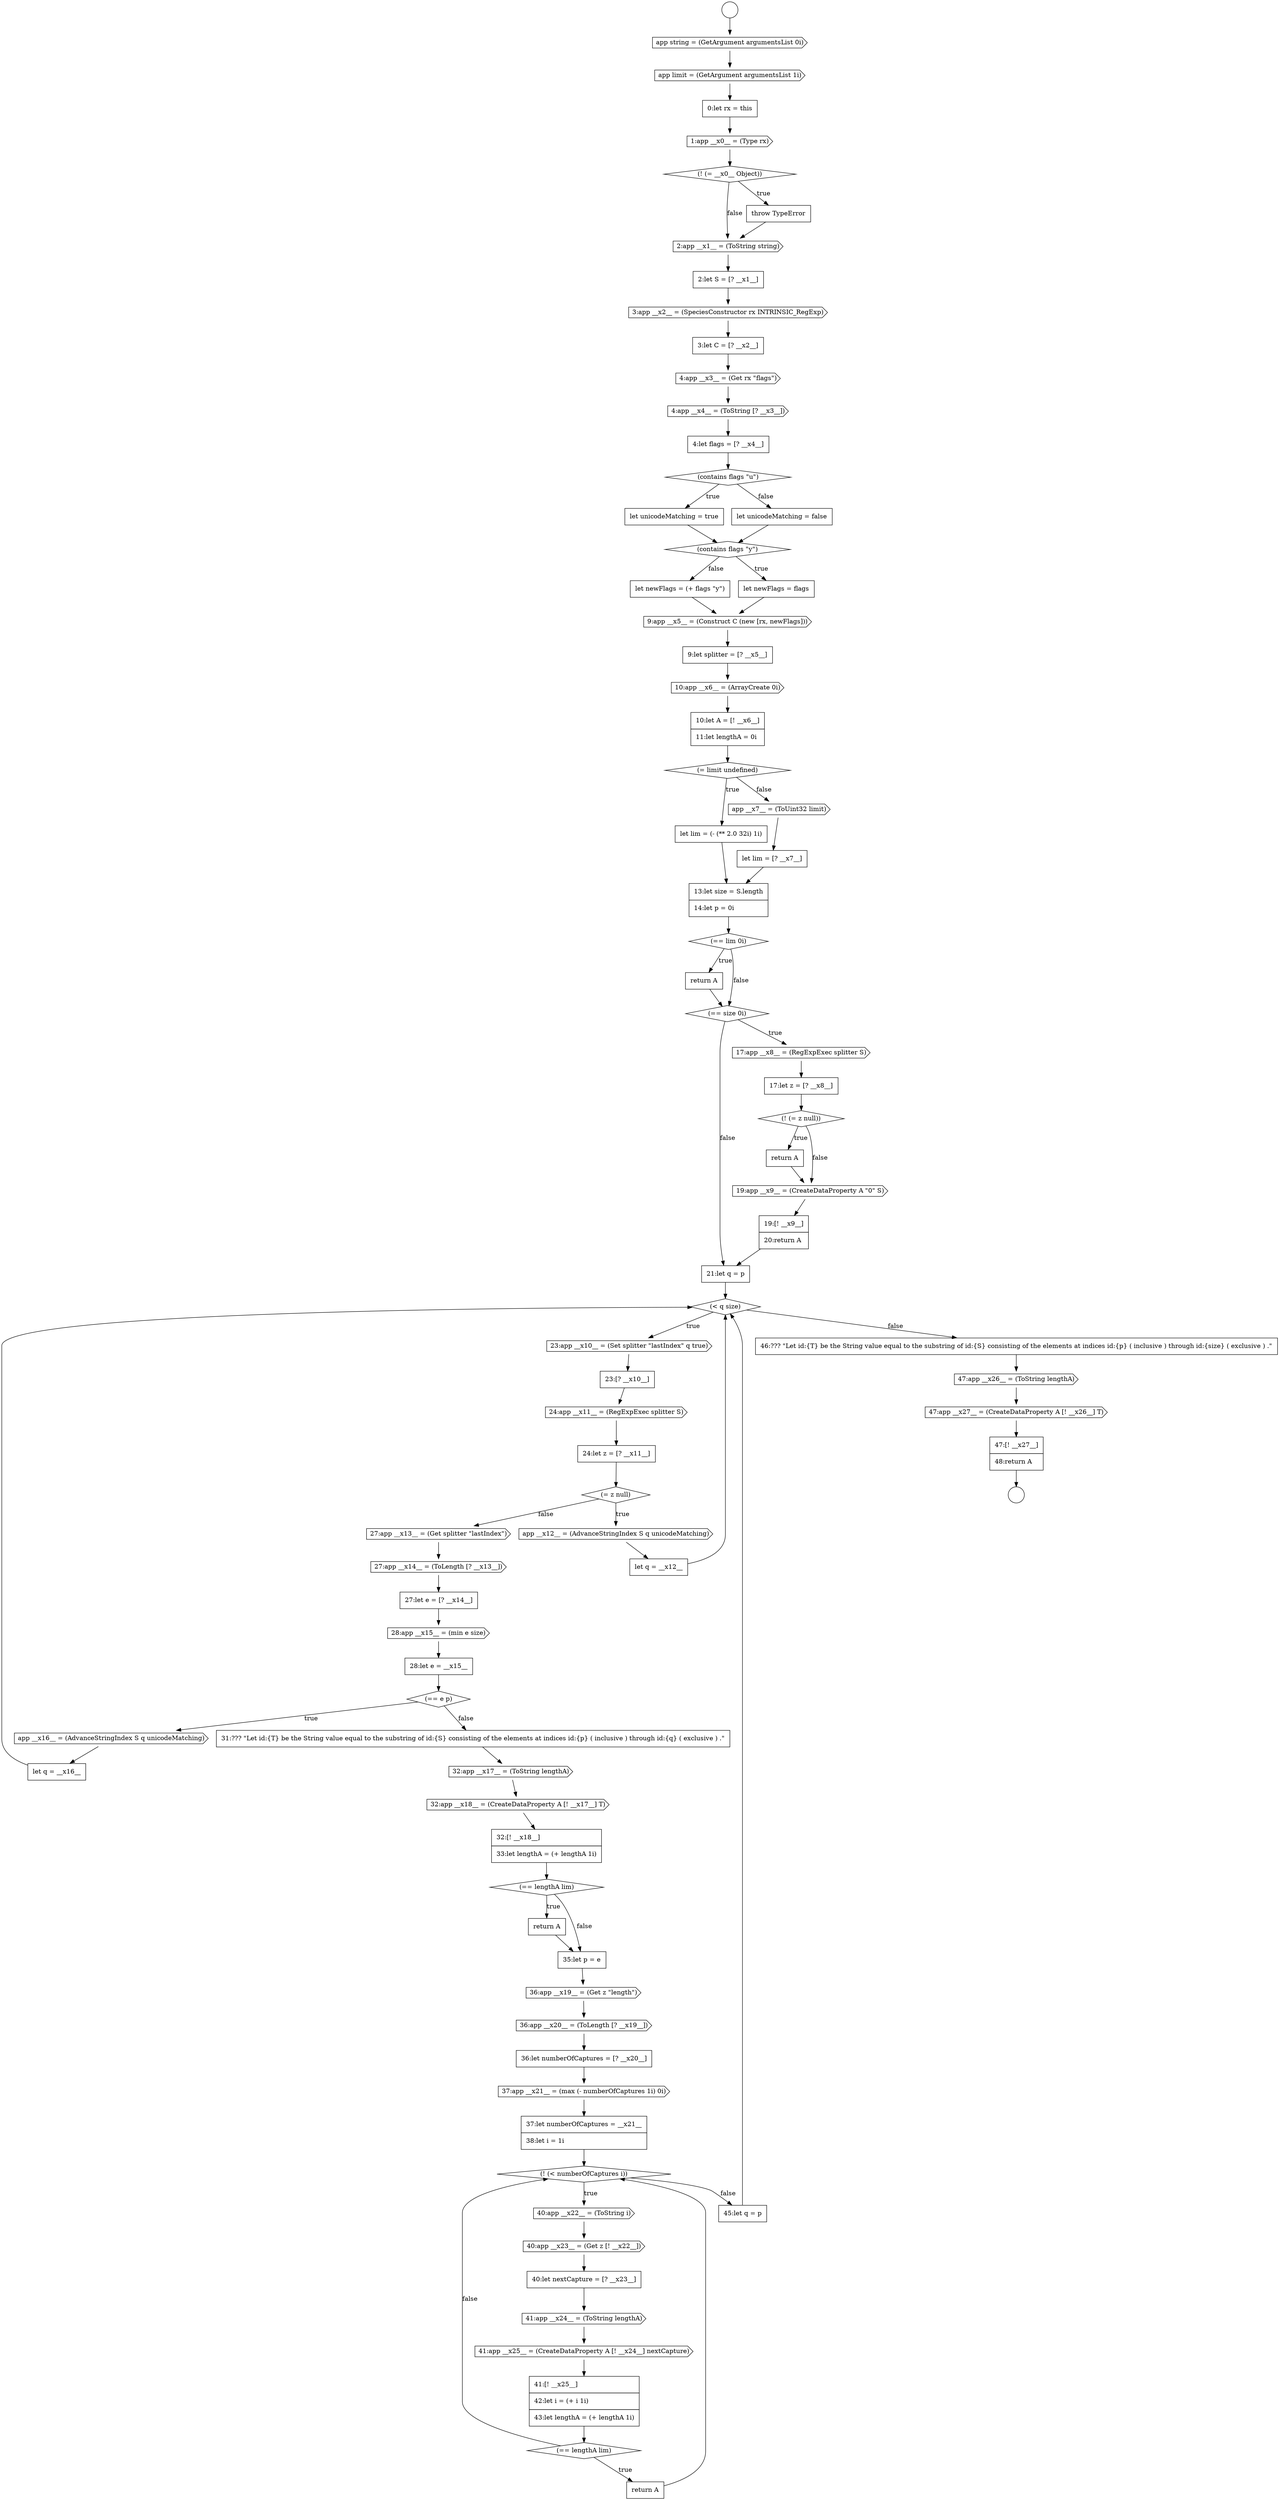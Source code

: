 digraph {
  node14205 [shape=diamond, label=<<font color="black">(= limit undefined)</font>> color="black" fillcolor="white" style=filled]
  node14184 [shape=none, margin=0, label=<<font color="black">
    <table border="0" cellborder="1" cellspacing="0" cellpadding="10">
      <tr><td align="left">0:let rx = this</td></tr>
    </table>
  </font>> color="black" fillcolor="white" style=filled]
  node14244 [shape=cds, label=<<font color="black">36:app __x20__ = (ToLength [? __x19__])</font>> color="black" fillcolor="white" style=filled]
  node14247 [shape=none, margin=0, label=<<font color="black">
    <table border="0" cellborder="1" cellspacing="0" cellpadding="10">
      <tr><td align="left">37:let numberOfCaptures = __x21__</td></tr>
      <tr><td align="left">38:let i = 1i</td></tr>
    </table>
  </font>> color="black" fillcolor="white" style=filled]
  node14221 [shape=cds, label=<<font color="black">23:app __x10__ = (Set splitter &quot;lastIndex&quot; q true)</font>> color="black" fillcolor="white" style=filled]
  node14220 [shape=diamond, label=<<font color="black">(&lt; q size)</font>> color="black" fillcolor="white" style=filled]
  node14181 [shape=circle label=" " color="black" fillcolor="white" style=filled]
  node14235 [shape=none, margin=0, label=<<font color="black">
    <table border="0" cellborder="1" cellspacing="0" cellpadding="10">
      <tr><td align="left">let q = __x16__</td></tr>
    </table>
  </font>> color="black" fillcolor="white" style=filled]
  node14241 [shape=none, margin=0, label=<<font color="black">
    <table border="0" cellborder="1" cellspacing="0" cellpadding="10">
      <tr><td align="left">return A</td></tr>
    </table>
  </font>> color="black" fillcolor="white" style=filled]
  node14200 [shape=none, margin=0, label=<<font color="black">
    <table border="0" cellborder="1" cellspacing="0" cellpadding="10">
      <tr><td align="left">let newFlags = (+ flags &quot;y&quot;)</td></tr>
    </table>
  </font>> color="black" fillcolor="white" style=filled]
  node14203 [shape=cds, label=<<font color="black">10:app __x6__ = (ArrayCreate 0i)</font>> color="black" fillcolor="white" style=filled]
  node14188 [shape=cds, label=<<font color="black">2:app __x1__ = (ToString string)</font>> color="black" fillcolor="white" style=filled]
  node14245 [shape=none, margin=0, label=<<font color="black">
    <table border="0" cellborder="1" cellspacing="0" cellpadding="10">
      <tr><td align="left">36:let numberOfCaptures = [? __x20__]</td></tr>
    </table>
  </font>> color="black" fillcolor="white" style=filled]
  node14213 [shape=cds, label=<<font color="black">17:app __x8__ = (RegExpExec splitter S)</font>> color="black" fillcolor="white" style=filled]
  node14192 [shape=cds, label=<<font color="black">4:app __x3__ = (Get rx &quot;flags&quot;)</font>> color="black" fillcolor="white" style=filled]
  node14260 [shape=cds, label=<<font color="black">47:app __x27__ = (CreateDataProperty A [! __x26__] T)</font>> color="black" fillcolor="white" style=filled]
  node14228 [shape=cds, label=<<font color="black">27:app __x13__ = (Get splitter &quot;lastIndex&quot;)</font>> color="black" fillcolor="white" style=filled]
  node14238 [shape=cds, label=<<font color="black">32:app __x18__ = (CreateDataProperty A [! __x17__] T)</font>> color="black" fillcolor="white" style=filled]
  node14232 [shape=none, margin=0, label=<<font color="black">
    <table border="0" cellborder="1" cellspacing="0" cellpadding="10">
      <tr><td align="left">28:let e = __x15__</td></tr>
    </table>
  </font>> color="black" fillcolor="white" style=filled]
  node14209 [shape=none, margin=0, label=<<font color="black">
    <table border="0" cellborder="1" cellspacing="0" cellpadding="10">
      <tr><td align="left">13:let size = S.length</td></tr>
      <tr><td align="left">14:let p = 0i</td></tr>
    </table>
  </font>> color="black" fillcolor="white" style=filled]
  node14253 [shape=cds, label=<<font color="black">41:app __x25__ = (CreateDataProperty A [! __x24__] nextCapture)</font>> color="black" fillcolor="white" style=filled]
  node14196 [shape=none, margin=0, label=<<font color="black">
    <table border="0" cellborder="1" cellspacing="0" cellpadding="10">
      <tr><td align="left">let unicodeMatching = true</td></tr>
    </table>
  </font>> color="black" fillcolor="white" style=filled]
  node14199 [shape=none, margin=0, label=<<font color="black">
    <table border="0" cellborder="1" cellspacing="0" cellpadding="10">
      <tr><td align="left">let newFlags = flags</td></tr>
    </table>
  </font>> color="black" fillcolor="white" style=filled]
  node14222 [shape=none, margin=0, label=<<font color="black">
    <table border="0" cellborder="1" cellspacing="0" cellpadding="10">
      <tr><td align="left">23:[? __x10__]</td></tr>
    </table>
  </font>> color="black" fillcolor="white" style=filled]
  node14217 [shape=cds, label=<<font color="black">19:app __x9__ = (CreateDataProperty A &quot;0&quot; S)</font>> color="black" fillcolor="white" style=filled]
  node14248 [shape=diamond, label=<<font color="black">(! (&lt; numberOfCaptures i))</font>> color="black" fillcolor="white" style=filled]
  node14259 [shape=cds, label=<<font color="black">47:app __x26__ = (ToString lengthA)</font>> color="black" fillcolor="white" style=filled]
  node14239 [shape=none, margin=0, label=<<font color="black">
    <table border="0" cellborder="1" cellspacing="0" cellpadding="10">
      <tr><td align="left">32:[! __x18__]</td></tr>
      <tr><td align="left">33:let lengthA = (+ lengthA 1i)</td></tr>
    </table>
  </font>> color="black" fillcolor="white" style=filled]
  node14212 [shape=diamond, label=<<font color="black">(== size 0i)</font>> color="black" fillcolor="white" style=filled]
  node14189 [shape=none, margin=0, label=<<font color="black">
    <table border="0" cellborder="1" cellspacing="0" cellpadding="10">
      <tr><td align="left">2:let S = [? __x1__]</td></tr>
    </table>
  </font>> color="black" fillcolor="white" style=filled]
  node14227 [shape=none, margin=0, label=<<font color="black">
    <table border="0" cellborder="1" cellspacing="0" cellpadding="10">
      <tr><td align="left">let q = __x12__</td></tr>
    </table>
  </font>> color="black" fillcolor="white" style=filled]
  node14249 [shape=cds, label=<<font color="black">40:app __x22__ = (ToString i)</font>> color="black" fillcolor="white" style=filled]
  node14180 [shape=circle label=" " color="black" fillcolor="white" style=filled]
  node14216 [shape=none, margin=0, label=<<font color="black">
    <table border="0" cellborder="1" cellspacing="0" cellpadding="10">
      <tr><td align="left">return A</td></tr>
    </table>
  </font>> color="black" fillcolor="white" style=filled]
  node14185 [shape=cds, label=<<font color="black">1:app __x0__ = (Type rx)</font>> color="black" fillcolor="white" style=filled]
  node14231 [shape=cds, label=<<font color="black">28:app __x15__ = (min e size)</font>> color="black" fillcolor="white" style=filled]
  node14254 [shape=none, margin=0, label=<<font color="black">
    <table border="0" cellborder="1" cellspacing="0" cellpadding="10">
      <tr><td align="left">41:[! __x25__]</td></tr>
      <tr><td align="left">42:let i = (+ i 1i)</td></tr>
      <tr><td align="left">43:let lengthA = (+ lengthA 1i)</td></tr>
    </table>
  </font>> color="black" fillcolor="white" style=filled]
  node14195 [shape=diamond, label=<<font color="black">(contains flags &quot;u&quot;)</font>> color="black" fillcolor="white" style=filled]
  node14206 [shape=none, margin=0, label=<<font color="black">
    <table border="0" cellborder="1" cellspacing="0" cellpadding="10">
      <tr><td align="left">let lim = (- (** 2.0 32i) 1i)</td></tr>
    </table>
  </font>> color="black" fillcolor="white" style=filled]
  node14258 [shape=none, margin=0, label=<<font color="black">
    <table border="0" cellborder="1" cellspacing="0" cellpadding="10">
      <tr><td align="left">46:??? &quot;Let id:{T} be the String value equal to the substring of id:{S} consisting of the elements at indices id:{p} ( inclusive ) through id:{size} ( exclusive ) .&quot;</td></tr>
    </table>
  </font>> color="black" fillcolor="white" style=filled]
  node14183 [shape=cds, label=<<font color="black">app limit = (GetArgument argumentsList 1i)</font>> color="black" fillcolor="white" style=filled]
  node14243 [shape=cds, label=<<font color="black">36:app __x19__ = (Get z &quot;length&quot;)</font>> color="black" fillcolor="white" style=filled]
  node14233 [shape=diamond, label=<<font color="black">(== e p)</font>> color="black" fillcolor="white" style=filled]
  node14193 [shape=cds, label=<<font color="black">4:app __x4__ = (ToString [? __x3__])</font>> color="black" fillcolor="white" style=filled]
  node14198 [shape=diamond, label=<<font color="black">(contains flags &quot;y&quot;)</font>> color="black" fillcolor="white" style=filled]
  node14223 [shape=cds, label=<<font color="black">24:app __x11__ = (RegExpExec splitter S)</font>> color="black" fillcolor="white" style=filled]
  node14218 [shape=none, margin=0, label=<<font color="black">
    <table border="0" cellborder="1" cellspacing="0" cellpadding="10">
      <tr><td align="left">19:[! __x9__]</td></tr>
      <tr><td align="left">20:return A</td></tr>
    </table>
  </font>> color="black" fillcolor="white" style=filled]
  node14207 [shape=cds, label=<<font color="black">app __x7__ = (ToUint32 limit)</font>> color="black" fillcolor="white" style=filled]
  node14194 [shape=none, margin=0, label=<<font color="black">
    <table border="0" cellborder="1" cellspacing="0" cellpadding="10">
      <tr><td align="left">4:let flags = [? __x4__]</td></tr>
    </table>
  </font>> color="black" fillcolor="white" style=filled]
  node14255 [shape=diamond, label=<<font color="black">(== lengthA lim)</font>> color="black" fillcolor="white" style=filled]
  node14190 [shape=cds, label=<<font color="black">3:app __x2__ = (SpeciesConstructor rx INTRINSIC_RegExp)</font>> color="black" fillcolor="white" style=filled]
  node14250 [shape=cds, label=<<font color="black">40:app __x23__ = (Get z [! __x22__])</font>> color="black" fillcolor="white" style=filled]
  node14230 [shape=none, margin=0, label=<<font color="black">
    <table border="0" cellborder="1" cellspacing="0" cellpadding="10">
      <tr><td align="left">27:let e = [? __x14__]</td></tr>
    </table>
  </font>> color="black" fillcolor="white" style=filled]
  node14240 [shape=diamond, label=<<font color="black">(== lengthA lim)</font>> color="black" fillcolor="white" style=filled]
  node14211 [shape=none, margin=0, label=<<font color="black">
    <table border="0" cellborder="1" cellspacing="0" cellpadding="10">
      <tr><td align="left">return A</td></tr>
    </table>
  </font>> color="black" fillcolor="white" style=filled]
  node14201 [shape=cds, label=<<font color="black">9:app __x5__ = (Construct C (new [rx, newFlags]))</font>> color="black" fillcolor="white" style=filled]
  node14215 [shape=diamond, label=<<font color="black">(! (= z null))</font>> color="black" fillcolor="white" style=filled]
  node14186 [shape=diamond, label=<<font color="black">(! (= __x0__ Object))</font>> color="black" fillcolor="white" style=filled]
  node14226 [shape=cds, label=<<font color="black">app __x12__ = (AdvanceStringIndex S q unicodeMatching)</font>> color="black" fillcolor="white" style=filled]
  node14202 [shape=none, margin=0, label=<<font color="black">
    <table border="0" cellborder="1" cellspacing="0" cellpadding="10">
      <tr><td align="left">9:let splitter = [? __x5__]</td></tr>
    </table>
  </font>> color="black" fillcolor="white" style=filled]
  node14197 [shape=none, margin=0, label=<<font color="black">
    <table border="0" cellborder="1" cellspacing="0" cellpadding="10">
      <tr><td align="left">let unicodeMatching = false</td></tr>
    </table>
  </font>> color="black" fillcolor="white" style=filled]
  node14252 [shape=cds, label=<<font color="black">41:app __x24__ = (ToString lengthA)</font>> color="black" fillcolor="white" style=filled]
  node14219 [shape=none, margin=0, label=<<font color="black">
    <table border="0" cellborder="1" cellspacing="0" cellpadding="10">
      <tr><td align="left">21:let q = p</td></tr>
    </table>
  </font>> color="black" fillcolor="white" style=filled]
  node14242 [shape=none, margin=0, label=<<font color="black">
    <table border="0" cellborder="1" cellspacing="0" cellpadding="10">
      <tr><td align="left">35:let p = e</td></tr>
    </table>
  </font>> color="black" fillcolor="white" style=filled]
  node14182 [shape=cds, label=<<font color="black">app string = (GetArgument argumentsList 0i)</font>> color="black" fillcolor="white" style=filled]
  node14257 [shape=none, margin=0, label=<<font color="black">
    <table border="0" cellborder="1" cellspacing="0" cellpadding="10">
      <tr><td align="left">45:let q = p</td></tr>
    </table>
  </font>> color="black" fillcolor="white" style=filled]
  node14224 [shape=none, margin=0, label=<<font color="black">
    <table border="0" cellborder="1" cellspacing="0" cellpadding="10">
      <tr><td align="left">24:let z = [? __x11__]</td></tr>
    </table>
  </font>> color="black" fillcolor="white" style=filled]
  node14204 [shape=none, margin=0, label=<<font color="black">
    <table border="0" cellborder="1" cellspacing="0" cellpadding="10">
      <tr><td align="left">10:let A = [! __x6__]</td></tr>
      <tr><td align="left">11:let lengthA = 0i</td></tr>
    </table>
  </font>> color="black" fillcolor="white" style=filled]
  node14187 [shape=none, margin=0, label=<<font color="black">
    <table border="0" cellborder="1" cellspacing="0" cellpadding="10">
      <tr><td align="left">throw TypeError</td></tr>
    </table>
  </font>> color="black" fillcolor="white" style=filled]
  node14246 [shape=cds, label=<<font color="black">37:app __x21__ = (max (- numberOfCaptures 1i) 0i)</font>> color="black" fillcolor="white" style=filled]
  node14261 [shape=none, margin=0, label=<<font color="black">
    <table border="0" cellborder="1" cellspacing="0" cellpadding="10">
      <tr><td align="left">47:[! __x27__]</td></tr>
      <tr><td align="left">48:return A</td></tr>
    </table>
  </font>> color="black" fillcolor="white" style=filled]
  node14234 [shape=cds, label=<<font color="black">app __x16__ = (AdvanceStringIndex S q unicodeMatching)</font>> color="black" fillcolor="white" style=filled]
  node14229 [shape=cds, label=<<font color="black">27:app __x14__ = (ToLength [? __x13__])</font>> color="black" fillcolor="white" style=filled]
  node14208 [shape=none, margin=0, label=<<font color="black">
    <table border="0" cellborder="1" cellspacing="0" cellpadding="10">
      <tr><td align="left">let lim = [? __x7__]</td></tr>
    </table>
  </font>> color="black" fillcolor="white" style=filled]
  node14214 [shape=none, margin=0, label=<<font color="black">
    <table border="0" cellborder="1" cellspacing="0" cellpadding="10">
      <tr><td align="left">17:let z = [? __x8__]</td></tr>
    </table>
  </font>> color="black" fillcolor="white" style=filled]
  node14191 [shape=none, margin=0, label=<<font color="black">
    <table border="0" cellborder="1" cellspacing="0" cellpadding="10">
      <tr><td align="left">3:let C = [? __x2__]</td></tr>
    </table>
  </font>> color="black" fillcolor="white" style=filled]
  node14225 [shape=diamond, label=<<font color="black">(= z null)</font>> color="black" fillcolor="white" style=filled]
  node14256 [shape=none, margin=0, label=<<font color="black">
    <table border="0" cellborder="1" cellspacing="0" cellpadding="10">
      <tr><td align="left">return A</td></tr>
    </table>
  </font>> color="black" fillcolor="white" style=filled]
  node14251 [shape=none, margin=0, label=<<font color="black">
    <table border="0" cellborder="1" cellspacing="0" cellpadding="10">
      <tr><td align="left">40:let nextCapture = [? __x23__]</td></tr>
    </table>
  </font>> color="black" fillcolor="white" style=filled]
  node14237 [shape=cds, label=<<font color="black">32:app __x17__ = (ToString lengthA)</font>> color="black" fillcolor="white" style=filled]
  node14210 [shape=diamond, label=<<font color="black">(== lim 0i)</font>> color="black" fillcolor="white" style=filled]
  node14236 [shape=none, margin=0, label=<<font color="black">
    <table border="0" cellborder="1" cellspacing="0" cellpadding="10">
      <tr><td align="left">31:??? &quot;Let id:{T} be the String value equal to the substring of id:{S} consisting of the elements at indices id:{p} ( inclusive ) through id:{q} ( exclusive ) .&quot;</td></tr>
    </table>
  </font>> color="black" fillcolor="white" style=filled]
  node14208 -> node14209 [ color="black"]
  node14182 -> node14183 [ color="black"]
  node14211 -> node14212 [ color="black"]
  node14244 -> node14245 [ color="black"]
  node14215 -> node14216 [label=<<font color="black">true</font>> color="black"]
  node14215 -> node14217 [label=<<font color="black">false</font>> color="black"]
  node14239 -> node14240 [ color="black"]
  node14237 -> node14238 [ color="black"]
  node14184 -> node14185 [ color="black"]
  node14230 -> node14231 [ color="black"]
  node14261 -> node14181 [ color="black"]
  node14204 -> node14205 [ color="black"]
  node14206 -> node14209 [ color="black"]
  node14225 -> node14226 [label=<<font color="black">true</font>> color="black"]
  node14225 -> node14228 [label=<<font color="black">false</font>> color="black"]
  node14221 -> node14222 [ color="black"]
  node14188 -> node14189 [ color="black"]
  node14200 -> node14201 [ color="black"]
  node14198 -> node14199 [label=<<font color="black">true</font>> color="black"]
  node14198 -> node14200 [label=<<font color="black">false</font>> color="black"]
  node14217 -> node14218 [ color="black"]
  node14250 -> node14251 [ color="black"]
  node14229 -> node14230 [ color="black"]
  node14248 -> node14249 [label=<<font color="black">true</font>> color="black"]
  node14248 -> node14257 [label=<<font color="black">false</font>> color="black"]
  node14187 -> node14188 [ color="black"]
  node14222 -> node14223 [ color="black"]
  node14228 -> node14229 [ color="black"]
  node14195 -> node14196 [label=<<font color="black">true</font>> color="black"]
  node14195 -> node14197 [label=<<font color="black">false</font>> color="black"]
  node14223 -> node14224 [ color="black"]
  node14202 -> node14203 [ color="black"]
  node14227 -> node14220 [ color="black"]
  node14216 -> node14217 [ color="black"]
  node14191 -> node14192 [ color="black"]
  node14257 -> node14220 [ color="black"]
  node14220 -> node14221 [label=<<font color="black">true</font>> color="black"]
  node14220 -> node14258 [label=<<font color="black">false</font>> color="black"]
  node14212 -> node14213 [label=<<font color="black">true</font>> color="black"]
  node14212 -> node14219 [label=<<font color="black">false</font>> color="black"]
  node14249 -> node14250 [ color="black"]
  node14242 -> node14243 [ color="black"]
  node14183 -> node14184 [ color="black"]
  node14226 -> node14227 [ color="black"]
  node14246 -> node14247 [ color="black"]
  node14243 -> node14244 [ color="black"]
  node14199 -> node14201 [ color="black"]
  node14219 -> node14220 [ color="black"]
  node14185 -> node14186 [ color="black"]
  node14260 -> node14261 [ color="black"]
  node14209 -> node14210 [ color="black"]
  node14259 -> node14260 [ color="black"]
  node14207 -> node14208 [ color="black"]
  node14190 -> node14191 [ color="black"]
  node14233 -> node14234 [label=<<font color="black">true</font>> color="black"]
  node14233 -> node14236 [label=<<font color="black">false</font>> color="black"]
  node14247 -> node14248 [ color="black"]
  node14245 -> node14246 [ color="black"]
  node14194 -> node14195 [ color="black"]
  node14258 -> node14259 [ color="black"]
  node14196 -> node14198 [ color="black"]
  node14213 -> node14214 [ color="black"]
  node14189 -> node14190 [ color="black"]
  node14255 -> node14256 [label=<<font color="black">true</font>> color="black"]
  node14255 -> node14248 [label=<<font color="black">false</font>> color="black"]
  node14231 -> node14232 [ color="black"]
  node14238 -> node14239 [ color="black"]
  node14240 -> node14241 [label=<<font color="black">true</font>> color="black"]
  node14240 -> node14242 [label=<<font color="black">false</font>> color="black"]
  node14232 -> node14233 [ color="black"]
  node14224 -> node14225 [ color="black"]
  node14241 -> node14242 [ color="black"]
  node14192 -> node14193 [ color="black"]
  node14236 -> node14237 [ color="black"]
  node14218 -> node14219 [ color="black"]
  node14186 -> node14187 [label=<<font color="black">true</font>> color="black"]
  node14186 -> node14188 [label=<<font color="black">false</font>> color="black"]
  node14210 -> node14211 [label=<<font color="black">true</font>> color="black"]
  node14210 -> node14212 [label=<<font color="black">false</font>> color="black"]
  node14205 -> node14206 [label=<<font color="black">true</font>> color="black"]
  node14205 -> node14207 [label=<<font color="black">false</font>> color="black"]
  node14234 -> node14235 [ color="black"]
  node14193 -> node14194 [ color="black"]
  node14254 -> node14255 [ color="black"]
  node14214 -> node14215 [ color="black"]
  node14253 -> node14254 [ color="black"]
  node14251 -> node14252 [ color="black"]
  node14252 -> node14253 [ color="black"]
  node14256 -> node14248 [ color="black"]
  node14197 -> node14198 [ color="black"]
  node14235 -> node14220 [ color="black"]
  node14201 -> node14202 [ color="black"]
  node14203 -> node14204 [ color="black"]
  node14180 -> node14182 [ color="black"]
}
